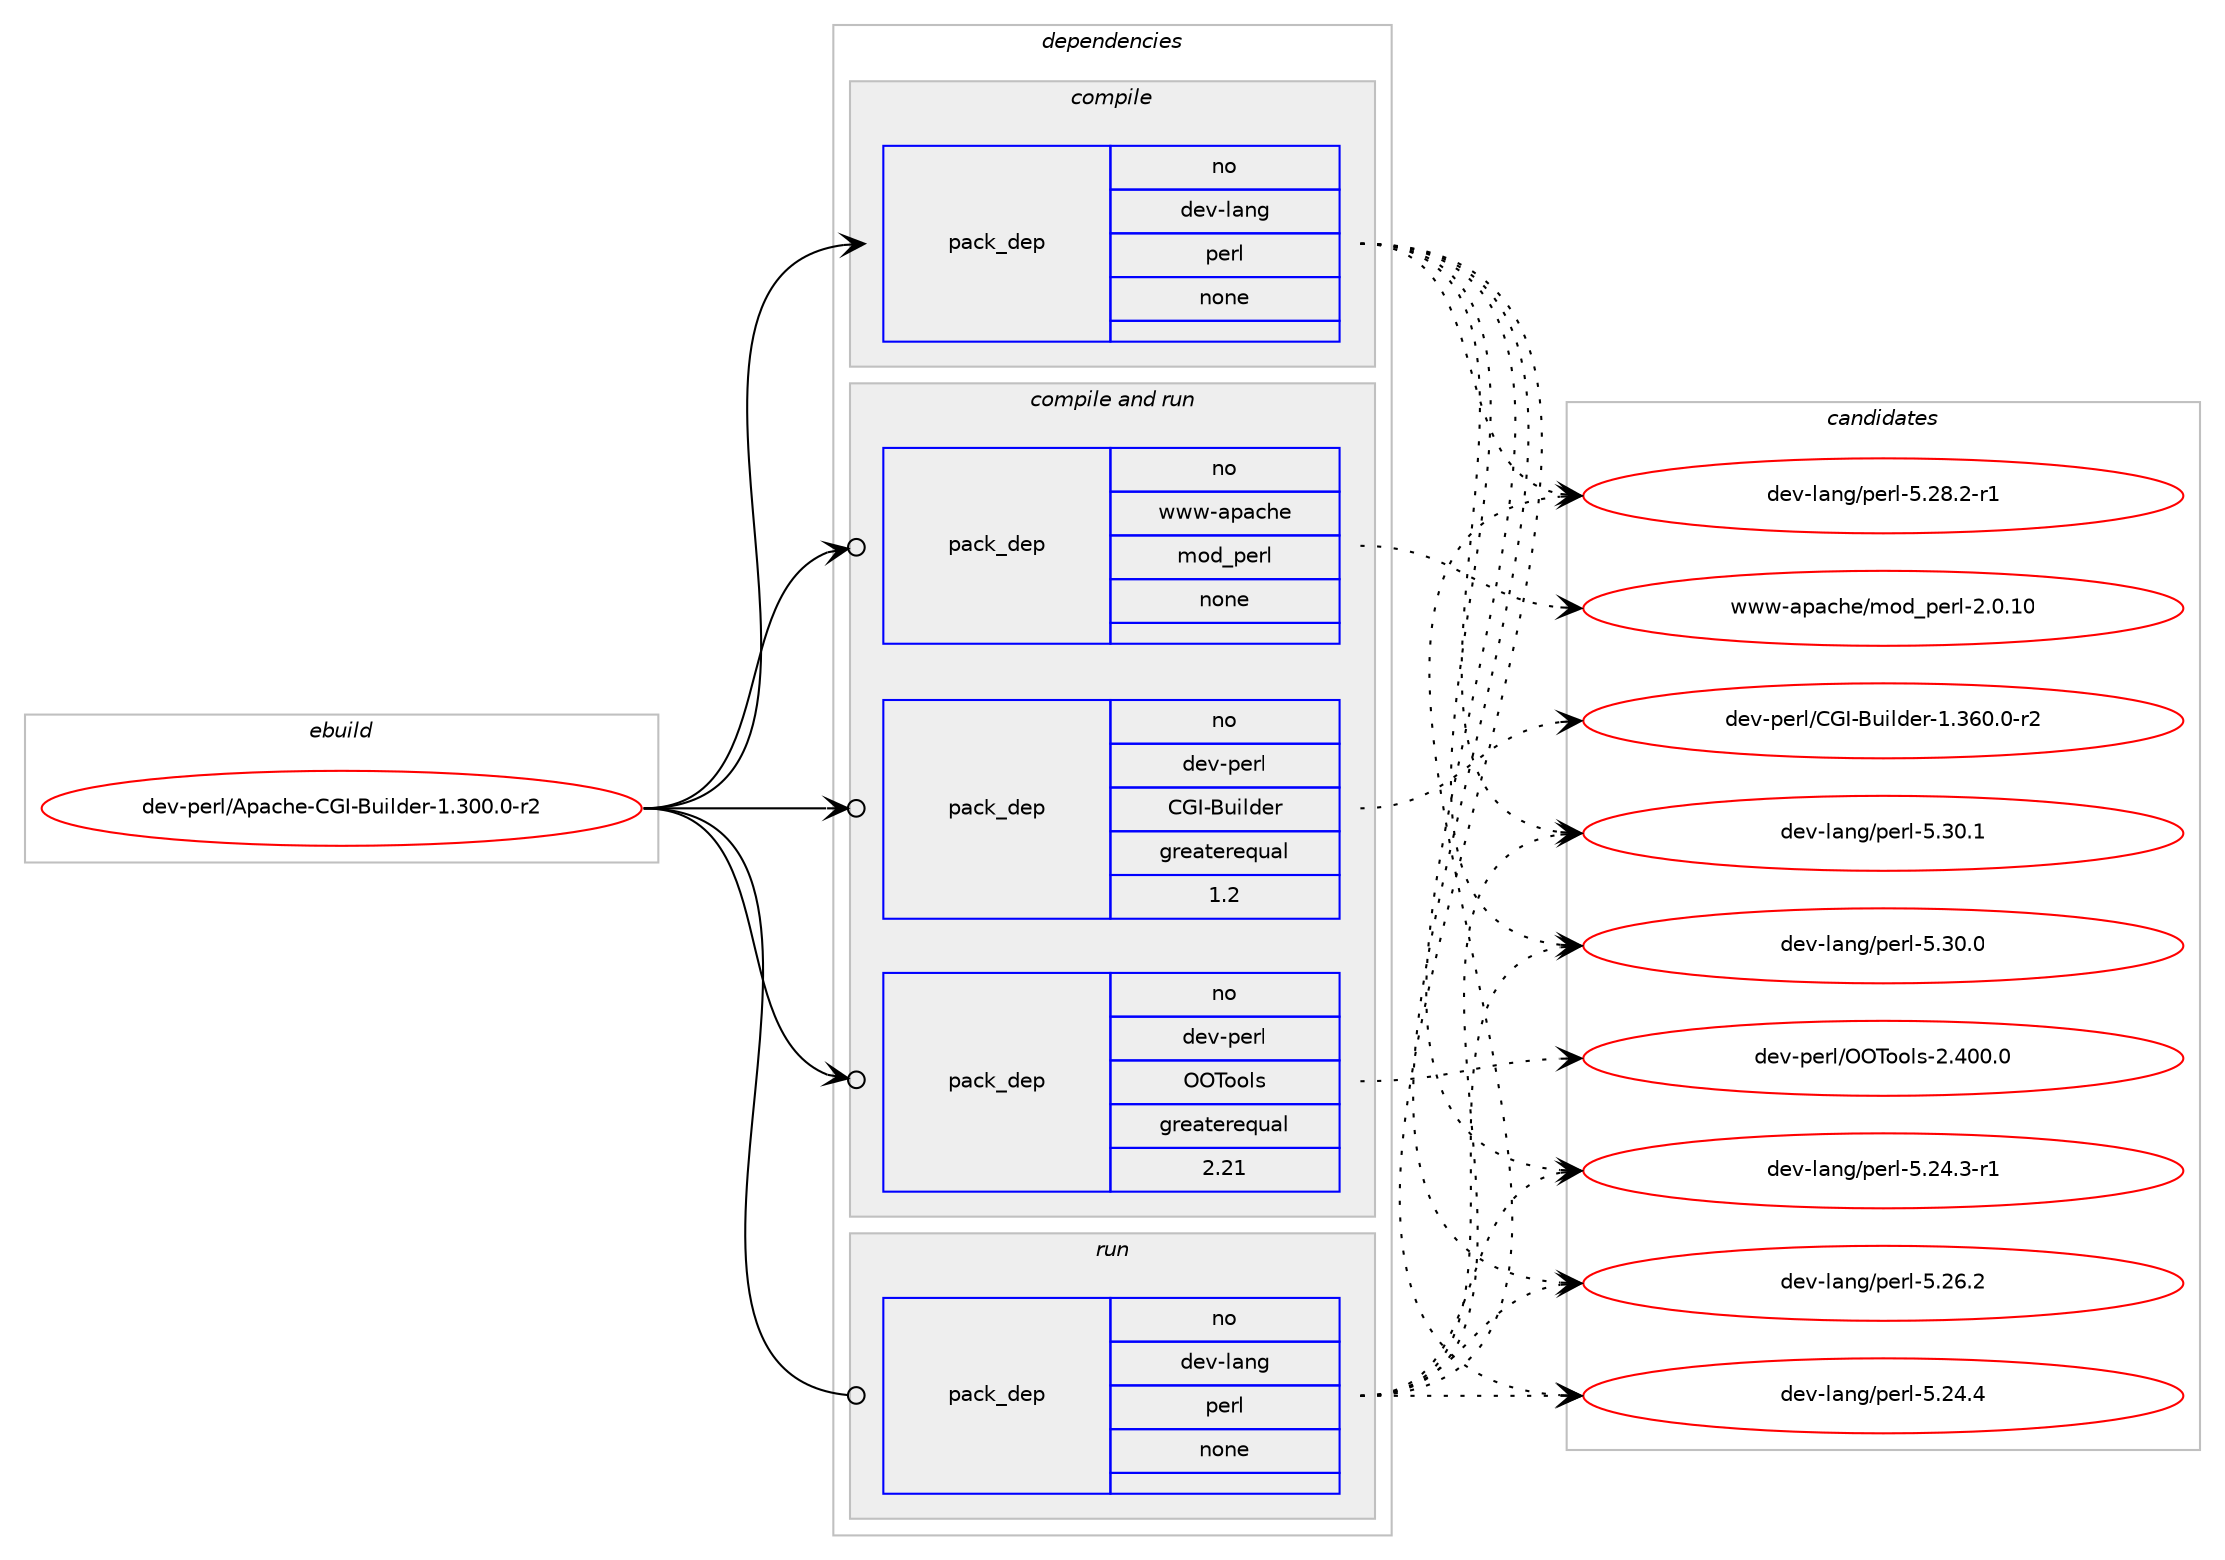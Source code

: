digraph prolog {

# *************
# Graph options
# *************

newrank=true;
concentrate=true;
compound=true;
graph [rankdir=LR,fontname=Helvetica,fontsize=10,ranksep=1.5];#, ranksep=2.5, nodesep=0.2];
edge  [arrowhead=vee];
node  [fontname=Helvetica,fontsize=10];

# **********
# The ebuild
# **********

subgraph cluster_leftcol {
color=gray;
rank=same;
label=<<i>ebuild</i>>;
id [label="dev-perl/Apache-CGI-Builder-1.300.0-r2", color=red, width=4, href="../dev-perl/Apache-CGI-Builder-1.300.0-r2.svg"];
}

# ****************
# The dependencies
# ****************

subgraph cluster_midcol {
color=gray;
label=<<i>dependencies</i>>;
subgraph cluster_compile {
fillcolor="#eeeeee";
style=filled;
label=<<i>compile</i>>;
subgraph pack428551 {
dependency573414 [label=<<TABLE BORDER="0" CELLBORDER="1" CELLSPACING="0" CELLPADDING="4" WIDTH="220"><TR><TD ROWSPAN="6" CELLPADDING="30">pack_dep</TD></TR><TR><TD WIDTH="110">no</TD></TR><TR><TD>dev-lang</TD></TR><TR><TD>perl</TD></TR><TR><TD>none</TD></TR><TR><TD></TD></TR></TABLE>>, shape=none, color=blue];
}
id:e -> dependency573414:w [weight=20,style="solid",arrowhead="vee"];
}
subgraph cluster_compileandrun {
fillcolor="#eeeeee";
style=filled;
label=<<i>compile and run</i>>;
subgraph pack428552 {
dependency573415 [label=<<TABLE BORDER="0" CELLBORDER="1" CELLSPACING="0" CELLPADDING="4" WIDTH="220"><TR><TD ROWSPAN="6" CELLPADDING="30">pack_dep</TD></TR><TR><TD WIDTH="110">no</TD></TR><TR><TD>dev-perl</TD></TR><TR><TD>CGI-Builder</TD></TR><TR><TD>greaterequal</TD></TR><TR><TD>1.2</TD></TR></TABLE>>, shape=none, color=blue];
}
id:e -> dependency573415:w [weight=20,style="solid",arrowhead="odotvee"];
subgraph pack428553 {
dependency573416 [label=<<TABLE BORDER="0" CELLBORDER="1" CELLSPACING="0" CELLPADDING="4" WIDTH="220"><TR><TD ROWSPAN="6" CELLPADDING="30">pack_dep</TD></TR><TR><TD WIDTH="110">no</TD></TR><TR><TD>dev-perl</TD></TR><TR><TD>OOTools</TD></TR><TR><TD>greaterequal</TD></TR><TR><TD>2.21</TD></TR></TABLE>>, shape=none, color=blue];
}
id:e -> dependency573416:w [weight=20,style="solid",arrowhead="odotvee"];
subgraph pack428554 {
dependency573417 [label=<<TABLE BORDER="0" CELLBORDER="1" CELLSPACING="0" CELLPADDING="4" WIDTH="220"><TR><TD ROWSPAN="6" CELLPADDING="30">pack_dep</TD></TR><TR><TD WIDTH="110">no</TD></TR><TR><TD>www-apache</TD></TR><TR><TD>mod_perl</TD></TR><TR><TD>none</TD></TR><TR><TD></TD></TR></TABLE>>, shape=none, color=blue];
}
id:e -> dependency573417:w [weight=20,style="solid",arrowhead="odotvee"];
}
subgraph cluster_run {
fillcolor="#eeeeee";
style=filled;
label=<<i>run</i>>;
subgraph pack428555 {
dependency573418 [label=<<TABLE BORDER="0" CELLBORDER="1" CELLSPACING="0" CELLPADDING="4" WIDTH="220"><TR><TD ROWSPAN="6" CELLPADDING="30">pack_dep</TD></TR><TR><TD WIDTH="110">no</TD></TR><TR><TD>dev-lang</TD></TR><TR><TD>perl</TD></TR><TR><TD>none</TD></TR><TR><TD></TD></TR></TABLE>>, shape=none, color=blue];
}
id:e -> dependency573418:w [weight=20,style="solid",arrowhead="odot"];
}
}

# **************
# The candidates
# **************

subgraph cluster_choices {
rank=same;
color=gray;
label=<<i>candidates</i>>;

subgraph choice428551 {
color=black;
nodesep=1;
choice100101118451089711010347112101114108455346505246514511449 [label="dev-lang/perl-5.24.3-r1", color=red, width=4,href="../dev-lang/perl-5.24.3-r1.svg"];
choice10010111845108971101034711210111410845534650524652 [label="dev-lang/perl-5.24.4", color=red, width=4,href="../dev-lang/perl-5.24.4.svg"];
choice10010111845108971101034711210111410845534650544650 [label="dev-lang/perl-5.26.2", color=red, width=4,href="../dev-lang/perl-5.26.2.svg"];
choice100101118451089711010347112101114108455346505646504511449 [label="dev-lang/perl-5.28.2-r1", color=red, width=4,href="../dev-lang/perl-5.28.2-r1.svg"];
choice10010111845108971101034711210111410845534651484648 [label="dev-lang/perl-5.30.0", color=red, width=4,href="../dev-lang/perl-5.30.0.svg"];
choice10010111845108971101034711210111410845534651484649 [label="dev-lang/perl-5.30.1", color=red, width=4,href="../dev-lang/perl-5.30.1.svg"];
dependency573414:e -> choice100101118451089711010347112101114108455346505246514511449:w [style=dotted,weight="100"];
dependency573414:e -> choice10010111845108971101034711210111410845534650524652:w [style=dotted,weight="100"];
dependency573414:e -> choice10010111845108971101034711210111410845534650544650:w [style=dotted,weight="100"];
dependency573414:e -> choice100101118451089711010347112101114108455346505646504511449:w [style=dotted,weight="100"];
dependency573414:e -> choice10010111845108971101034711210111410845534651484648:w [style=dotted,weight="100"];
dependency573414:e -> choice10010111845108971101034711210111410845534651484649:w [style=dotted,weight="100"];
}
subgraph choice428552 {
color=black;
nodesep=1;
choice1001011184511210111410847677173456611710510810010111445494651544846484511450 [label="dev-perl/CGI-Builder-1.360.0-r2", color=red, width=4,href="../dev-perl/CGI-Builder-1.360.0-r2.svg"];
dependency573415:e -> choice1001011184511210111410847677173456611710510810010111445494651544846484511450:w [style=dotted,weight="100"];
}
subgraph choice428553 {
color=black;
nodesep=1;
choice10010111845112101114108477979841111111081154550465248484648 [label="dev-perl/OOTools-2.400.0", color=red, width=4,href="../dev-perl/OOTools-2.400.0.svg"];
dependency573416:e -> choice10010111845112101114108477979841111111081154550465248484648:w [style=dotted,weight="100"];
}
subgraph choice428554 {
color=black;
nodesep=1;
choice11911911945971129799104101471091111009511210111410845504648464948 [label="www-apache/mod_perl-2.0.10", color=red, width=4,href="../www-apache/mod_perl-2.0.10.svg"];
dependency573417:e -> choice11911911945971129799104101471091111009511210111410845504648464948:w [style=dotted,weight="100"];
}
subgraph choice428555 {
color=black;
nodesep=1;
choice100101118451089711010347112101114108455346505246514511449 [label="dev-lang/perl-5.24.3-r1", color=red, width=4,href="../dev-lang/perl-5.24.3-r1.svg"];
choice10010111845108971101034711210111410845534650524652 [label="dev-lang/perl-5.24.4", color=red, width=4,href="../dev-lang/perl-5.24.4.svg"];
choice10010111845108971101034711210111410845534650544650 [label="dev-lang/perl-5.26.2", color=red, width=4,href="../dev-lang/perl-5.26.2.svg"];
choice100101118451089711010347112101114108455346505646504511449 [label="dev-lang/perl-5.28.2-r1", color=red, width=4,href="../dev-lang/perl-5.28.2-r1.svg"];
choice10010111845108971101034711210111410845534651484648 [label="dev-lang/perl-5.30.0", color=red, width=4,href="../dev-lang/perl-5.30.0.svg"];
choice10010111845108971101034711210111410845534651484649 [label="dev-lang/perl-5.30.1", color=red, width=4,href="../dev-lang/perl-5.30.1.svg"];
dependency573418:e -> choice100101118451089711010347112101114108455346505246514511449:w [style=dotted,weight="100"];
dependency573418:e -> choice10010111845108971101034711210111410845534650524652:w [style=dotted,weight="100"];
dependency573418:e -> choice10010111845108971101034711210111410845534650544650:w [style=dotted,weight="100"];
dependency573418:e -> choice100101118451089711010347112101114108455346505646504511449:w [style=dotted,weight="100"];
dependency573418:e -> choice10010111845108971101034711210111410845534651484648:w [style=dotted,weight="100"];
dependency573418:e -> choice10010111845108971101034711210111410845534651484649:w [style=dotted,weight="100"];
}
}

}
